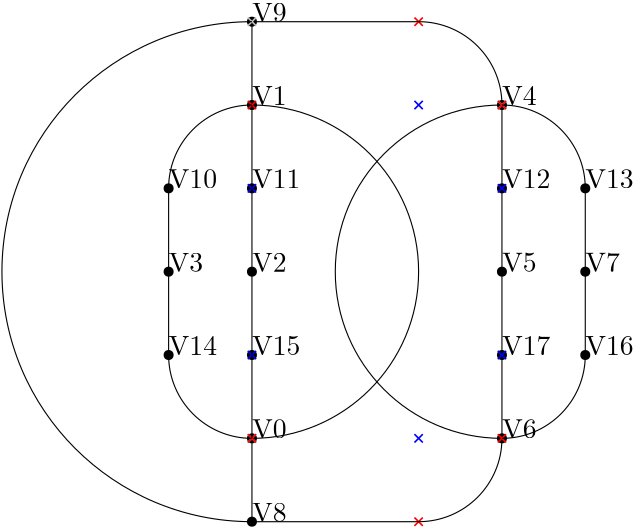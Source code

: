 <?xml version="1.0"?>
    <!DOCTYPE ipe SYSTEM "ipe.dtd">
    <ipe version="70005" creator="Ipe 7.1.4">
    <info created="D:20131106154934" modified="D:20131106160041"/>
    <preamble>\usepackage[english]{babel}</preamble>
    <ipestyle name="basic">
    <symbol name="arrow/arc(spx)">
    <path stroke="sym-stroke" fill="sym-stroke" pen="sym-pen">
    0 0 m
    -1 0.333 l
    -1 -0.333 l
    h
    </path>
    </symbol>
    <symbol name="arrow/farc(spx)">
    <path stroke="sym-stroke" fill="white" pen="sym-pen">
    0 0 m
    -1 0.333 l
    -1 -0.333 l
    h
    </path>
    </symbol>
    <symbol name="mark/circle(sx)" transformations="translations">
    <path fill="sym-stroke">
    0.6 0 0 0.6 0 0 e
    0.4 0 0 0.4 0 0 e
    </path>
    </symbol>
    <symbol name="mark/disk(sx)" transformations="translations">
    <path fill="sym-stroke">
    0.6 0 0 0.6 0 0 e
    </path>
    </symbol>
    <symbol name="mark/fdisk(sfx)" transformations="translations">
    <group>
    <path fill="sym-fill">
    0.5 0 0 0.5 0 0 e
    </path>
    <path fill="sym-stroke" fillrule="eofill">
    0.6 0 0 0.6 0 0 e
    0.4 0 0 0.4 0 0 e
    </path>
    </group>
    </symbol>
    <symbol name="mark/box(sx)" transformations="translations">
    <path fill="sym-stroke" fillrule="eofill">
    -0.6 -0.6 m
    0.6 -0.6 l
    0.6 0.6 l
    -0.6 0.6 l
    h
    -0.4 -0.4 m
    0.4 -0.4 l
    0.4 0.4 l
    -0.4 0.4 l
    h
    </path>
    </symbol>
    <symbol name="mark/square(sx)" transformations="translations">
    <path fill="sym-stroke">
    -0.6 -0.6 m
    0.6 -0.6 l
    0.6 0.6 l
    -0.6 0.6 l
    h
    </path>
    </symbol>
    <symbol name="mark/fsquare(sfx)" transformations="translations">
    <group>
    <path fill="sym-fill">
    -0.5 -0.5 m
    0.5 -0.5 l
    0.5 0.5 l
    -0.5 0.5 l
    h
    </path>
    <path fill="sym-stroke" fillrule="eofill">
    -0.6 -0.6 m
    0.6 -0.6 l
    0.6 0.6 l
    -0.6 0.6 l
    h
    -0.4 -0.4 m
    0.4 -0.4 l
    0.4 0.4 l
    -0.4 0.4 l
    h
    </path>
    </group>
    </symbol>
    <symbol name="mark/cross(sx)" transformations="translations">
    <group>
    <path fill="sym-stroke">
    -0.43 -0.57 m
    0.57 0.43 l
    0.43 0.57 l
    -0.57 -0.43 l
    h
    </path>
    <path fill="sym-stroke">
    -0.43 0.57 m
    0.57 -0.43 l
    0.43 -0.57 l
    -0.57 0.43 l
    h
    </path>
    </group>
    </symbol>
    <symbol name="arrow/fnormal(spx)">
    <path stroke="sym-stroke" fill="white" pen="sym-pen">
    0 0 m
    -1 0.333 l
    -1 -0.333 l
    h
    </path>
    </symbol>
    <symbol name="arrow/pointed(spx)">
    <path stroke="sym-stroke" fill="sym-stroke" pen="sym-pen">
    0 0 m
    -1 0.333 l
    -0.8 0 l
    -1 -0.333 l
    h
    </path>
    </symbol>
    <symbol name="arrow/fpointed(spx)">
    <path stroke="sym-stroke" fill="white" pen="sym-pen">
    0 0 m
    -1 0.333 l
    -0.8 0 l
    -1 -0.333 l
    h
    </path>
    </symbol>
    <symbol name="arrow/linear(spx)">
    <path stroke="sym-stroke" pen="sym-pen">
    -1 0.333 m
    0 0 l
    -1 -0.333 l
    </path>
    </symbol>
    <symbol name="arrow/fdouble(spx)">
    <path stroke="sym-stroke" fill="white" pen="sym-pen">
    0 0 m
    -1 0.333 l
    -1 -0.333 l
    h
    -1 0 m
    -2 0.333 l
    -2 -0.333 l
    h
    </path>
    </symbol>
    <symbol name="arrow/double(spx)">
    <path stroke="sym-stroke" fill="sym-stroke" pen="sym-pen">
    0 0 m
    -1 0.333 l
    -1 -0.333 l
    h
    -1 0 m
    -2 0.333 l
    -2 -0.333 l
    h
    </path>
    </symbol>
    <pen name="heavier" value="0.8"/>
    <pen name="fat" value="1.2"/>
    <pen name="ultrafat" value="2"/>
    <symbolsize name="large" value="5"/>
    <symbolsize name="small" value="2"/>
    <symbolsize name="tiny" value="1.1"/>
    <arrowsize name="large" value="10"/>
    <arrowsize name="small" value="5"/>
    <arrowsize name="tiny" value="3"/>
    <color name="red" value="1 0 0"/>
    <color name="green" value="0 1 0"/>
    <color name="blue" value="0 0 1"/>
    <color name="yellow" value="1 1 0"/>
    <color name="orange" value="1 0.647 0"/>
    <color name="gold" value="1 0.843 0"/>
    <color name="purple" value="0.627 0.125 0.941"/>
    <color name="gray" value="0.745"/>
    <color name="brown" value="0.647 0.165 0.165"/>
    <color name="navy" value="0 0 0.502"/>
    <color name="pink" value="1 0.753 0.796"/>
    <color name="seagreen" value="0.18 0.545 0.341"/>
    <color name="turquoise" value="0.251 0.878 0.816"/>
    <color name="violet" value="0.933 0.51 0.933"/>
    <color name="darkblue" value="0 0 0.545"/>
    <color name="darkcyan" value="0 0.545 0.545"/>
    <color name="darkgray" value="0.663"/>
    <color name="darkgreen" value="0 0.392 0"/>
    <color name="darkmagenta" value="0.545 0 0.545"/>
    <color name="darkorange" value="1 0.549 0"/>
    <color name="darkred" value="0.545 0 0"/>
    <color name="lightblue" value="0.678 0.847 0.902"/>
    <color name="lightcyan" value="0.878 1 1"/>
    <color name="lightgray" value="0.827"/>
    <color name="lightgreen" value="0.565 0.933 0.565"/>
    <color name="lightyellow" value="1 1 0.878"/>
    <dashstyle name="dashed" value="[4] 0"/>
    <dashstyle name="dotted" value="[1 3] 0"/>
    <dashstyle name="dash dotted" value="[4 2 1 2] 0"/>
    <dashstyle name="dash dot dotted" value="[4 2 1 2 1 2] 0"/>
    <textsize name="large" value="\large"/>
    <textsize name="Large" value="\Large"/>
    <textsize name="LARGE" value="\LARGE"/>
    <textsize name="huge" value="\huge"/>
    <textsize name="Huge" value="\Huge"/>
    <textsize name="small" value="\small"/>
    <textsize name="footnote" value="\footnotesize"/>
    <textsize name="tiny" value="\tiny"/>
    <textstyle name="center" begin="\begin{center}" end="\end{center}"/>
    <textstyle name="itemize" begin="\begin{itemize}" end="\end{itemize}"/>
    <textstyle name="item" begin="\begin{itemize}\item{}" end="\end{itemize}"/>
    <gridsize name="4 pts" value="4"/>
    <gridsize name="8 pts (~3 mm)" value="8"/>
    <gridsize name="16 pts (~6 mm)" value="16"/>
    <gridsize name="32 pts (~12 mm)" value="32"/>
    <gridsize name="10 pts (~3.5 mm)" value="10"/>
    <gridsize name="20 pts (~7 mm)" value="20"/>
    <gridsize name="14 pts (~5 mm)" value="14"/>
    <gridsize name="28 pts (~10 mm)" value="28"/>
    <gridsize name="56 pts (~20 mm)" value="56"/>
    <anglesize name="90 deg" value="90"/>
    <anglesize name="60 deg" value="60"/>
    <anglesize name="45 deg" value="45"/>
    <anglesize name="30 deg" value="30"/>
    <anglesize name="22.5 deg" value="22.5"/>
    <tiling name="falling" angle="-60" step="4" width="1"/>
    <tiling name="rising" angle="30" step="4" width="1"/>
    <layout paper="1000 1000" origin="0 0" frame="1000 1000" skip="32" crop="yes"/>
    </ipestyle>
    <page>
    <layer name="alpha"/>
    <view layers="alpha" active="alpha"/>
<use name="mark/disk(sx)" pos="460 430" size="normal" stroke="black"/>
<text transformations="translations" pos="460 430" stroke="black" type="label" width="190" height="10" depth="0" valign="baseline" size="normal">V0</text><use name="mark/disk(sx)" pos="460 550" size="normal" stroke="black"/>
<text transformations="translations" pos="460 550" stroke="black" type="label" width="190" height="10" depth="0" valign="baseline" size="normal">V1</text><use name="mark/disk(sx)" pos="460 490" size="normal" stroke="black"/>
<text transformations="translations" pos="460 490" stroke="black" type="label" width="190" height="10" depth="0" valign="baseline" size="normal">V2</text><use name="mark/disk(sx)" pos="430 490" size="normal" stroke="black"/>
<text transformations="translations" pos="430 490" stroke="black" type="label" width="190" height="10" depth="0" valign="baseline" size="normal">V3</text><use name="mark/disk(sx)" pos="550 550" size="normal" stroke="black"/>
<text transformations="translations" pos="550 550" stroke="black" type="label" width="190" height="10" depth="0" valign="baseline" size="normal">V4</text><use name="mark/disk(sx)" pos="550 490" size="normal" stroke="black"/>
<text transformations="translations" pos="550 490" stroke="black" type="label" width="190" height="10" depth="0" valign="baseline" size="normal">V5</text><use name="mark/disk(sx)" pos="550 430" size="normal" stroke="black"/>
<text transformations="translations" pos="550 430" stroke="black" type="label" width="190" height="10" depth="0" valign="baseline" size="normal">V6</text><use name="mark/disk(sx)" pos="580 490" size="normal" stroke="black"/>
<text transformations="translations" pos="580 490" stroke="black" type="label" width="190" height="10" depth="0" valign="baseline" size="normal">V7</text><use name="mark/disk(sx)" pos="460 400" size="normal" stroke="black"/>
<text transformations="translations" pos="460 400" stroke="black" type="label" width="190" height="10" depth="0" valign="baseline" size="normal">V8</text><use name="mark/disk(sx)" pos="460 580" size="normal" stroke="black"/>
<text transformations="translations" pos="460 580" stroke="black" type="label" width="190" height="10" depth="0" valign="baseline" size="normal">V9</text><use name="mark/disk(sx)" pos="430 520" size="normal" stroke="black"/>
<text transformations="translations" pos="430 520" stroke="black" type="label" width="190" height="10" depth="0" valign="baseline" size="normal">V10</text><use name="mark/disk(sx)" pos="460 520" size="normal" stroke="black"/>
<text transformations="translations" pos="460 520" stroke="black" type="label" width="190" height="10" depth="0" valign="baseline" size="normal">V11</text><use name="mark/disk(sx)" pos="550 520" size="normal" stroke="black"/>
<text transformations="translations" pos="550 520" stroke="black" type="label" width="190" height="10" depth="0" valign="baseline" size="normal">V12</text><use name="mark/disk(sx)" pos="580 520" size="normal" stroke="black"/>
<text transformations="translations" pos="580 520" stroke="black" type="label" width="190" height="10" depth="0" valign="baseline" size="normal">V13</text><use name="mark/disk(sx)" pos="430 460" size="normal" stroke="black"/>
<text transformations="translations" pos="430 460" stroke="black" type="label" width="190" height="10" depth="0" valign="baseline" size="normal">V14</text><use name="mark/disk(sx)" pos="460 460" size="normal" stroke="black"/>
<text transformations="translations" pos="460 460" stroke="black" type="label" width="190" height="10" depth="0" valign="baseline" size="normal">V15</text><use name="mark/disk(sx)" pos="550 460" size="normal" stroke="black"/>
<text transformations="translations" pos="550 460" stroke="black" type="label" width="190" height="10" depth="0" valign="baseline" size="normal">V17</text><use name="mark/disk(sx)" pos="580 460" size="normal" stroke="black"/>
<text transformations="translations" pos="580 460" stroke="black" type="label" width="190" height="10" depth="0" valign="baseline" size="normal">V16</text><path stroke="black" pen="normal" dash="normal">
 460 400 m
 460 430 l
 </path>
<use name="mark/cross(sx)" pos="520 430" size="normal" stroke="blue"/>
<use name="mark/cross(sx)" pos="520 400" size="normal" stroke="red"/>
<path stroke="black" pen="normal" dash="normal">
 460 400 m
 520 400 l
 </path>
<path stroke="black" pen="normal" dash="normal">
 520 400 m
 30,000 0 0 30,000 520 430 550 430 a
</path>
<path stroke="black" pen="normal" dash="normal">
 460 550 m
 460 580 l
 </path>
<use name="mark/cross(sx)" pos="520 550" size="normal" stroke="blue"/>
<use name="mark/cross(sx)" pos="520 580" size="normal" stroke="red"/>
<path stroke="black" pen="normal" dash="normal">
 460 580 m
 520 580 l
 </path>
<path stroke="black" pen="normal" dash="normal">
 550 550 m
 30,000 0 0 30,000 520 550 520 580 a
</path>
<use name="mark/cross(sx)" pos="550 550" size="normal" stroke="gray"/>
<path stroke="black" pen="normal" dash="normal">
 550 550 m
 550 550 l
 </path>
<path stroke="black" pen="normal" dash="normal">
 550 550 m
 60,000 0 0 60,000 550 490 550 430 a
</path>
<use name="mark/cross(sx)" pos="460 430" size="normal" stroke="gray"/>
<path stroke="black" pen="normal" dash="normal">
 460 430 m
 460 430 l
 </path>
<path stroke="black" pen="normal" dash="normal">
 460 430 m
 60,000 0 0 60,000 460 490 460 550 a
</path>
<use name="mark/cross(sx)" pos="460 580" size="normal" stroke="gray"/>
<path stroke="black" pen="normal" dash="normal">
 460 580 m
 460 580 l
 </path>
<path stroke="black" pen="normal" dash="normal">
 460 580 m
 90,000 0 0 90,000 460 490 460 400 a
</path>
<path stroke="black" pen="normal" dash="normal">
 430 490 m
 430 520 l
 </path>
<use name="mark/cross(sx)" pos="460 520" size="normal" stroke="blue"/>
<use name="mark/cross(sx)" pos="460 550" size="normal" stroke="red"/>
<path stroke="black" pen="normal" dash="normal">
 460 550 m
 460 550 l
 </path>
<path stroke="black" pen="normal" dash="normal">
 460 550 m
 30,000 0 0 30,000 460 520 430 520 a
</path>
<path stroke="black" pen="normal" dash="normal">
 460 490 m
 460 520 l
 </path>
<path stroke="black" pen="normal" dash="normal">
 460 520 m
 460 550 l
 </path>
<path stroke="black" pen="normal" dash="normal">
 550 490 m
 550 520 l
 </path>
<path stroke="black" pen="normal" dash="normal">
 550 520 m
 550 550 l
 </path>
<path stroke="black" pen="normal" dash="normal">
 580 490 m
 580 520 l
 </path>
<use name="mark/cross(sx)" pos="550 520" size="normal" stroke="blue"/>
<use name="mark/cross(sx)" pos="550 550" size="normal" stroke="red"/>
<path stroke="black" pen="normal" dash="normal">
 550 550 m
 550 550 l
 </path>
<path stroke="black" pen="normal" dash="normal">
 580 520 m
 30,000 0 0 30,000 550 520 550 550 a
</path>
<use name="mark/cross(sx)" pos="460 460" size="normal" stroke="blue"/>
<use name="mark/cross(sx)" pos="460 430" size="normal" stroke="red"/>
<path stroke="black" pen="normal" dash="normal">
 460 430 m
 460 430 l
 </path>
<path stroke="black" pen="normal" dash="normal">
 430 460 m
 30,000 0 0 30,000 460 460 460 430 a
</path>
<path stroke="black" pen="normal" dash="normal">
 430 460 m
 430 490 l
 </path>
<path stroke="black" pen="normal" dash="normal">
 460 430 m
 460 460 l
 </path>
<path stroke="black" pen="normal" dash="normal">
 550 460 m
 550 490 l
 </path>
<path stroke="black" pen="normal" dash="normal">
 460 460 m
 460 490 l
 </path>
<path stroke="black" pen="normal" dash="normal">
 550 430 m
 550 460 l
 </path>
<path stroke="black" pen="normal" dash="normal">
 580 460 m
 580 490 l
 </path>
<use name="mark/cross(sx)" pos="550 460" size="normal" stroke="blue"/>
<use name="mark/cross(sx)" pos="550 430" size="normal" stroke="red"/>
<path stroke="black" pen="normal" dash="normal">
 550 430 m
 550 430 l
 </path>
<path stroke="black" pen="normal" dash="normal">
 550 430 m
 30,000 0 0 30,000 550 460 580 460 a
</path>
</page>
</ipe>
